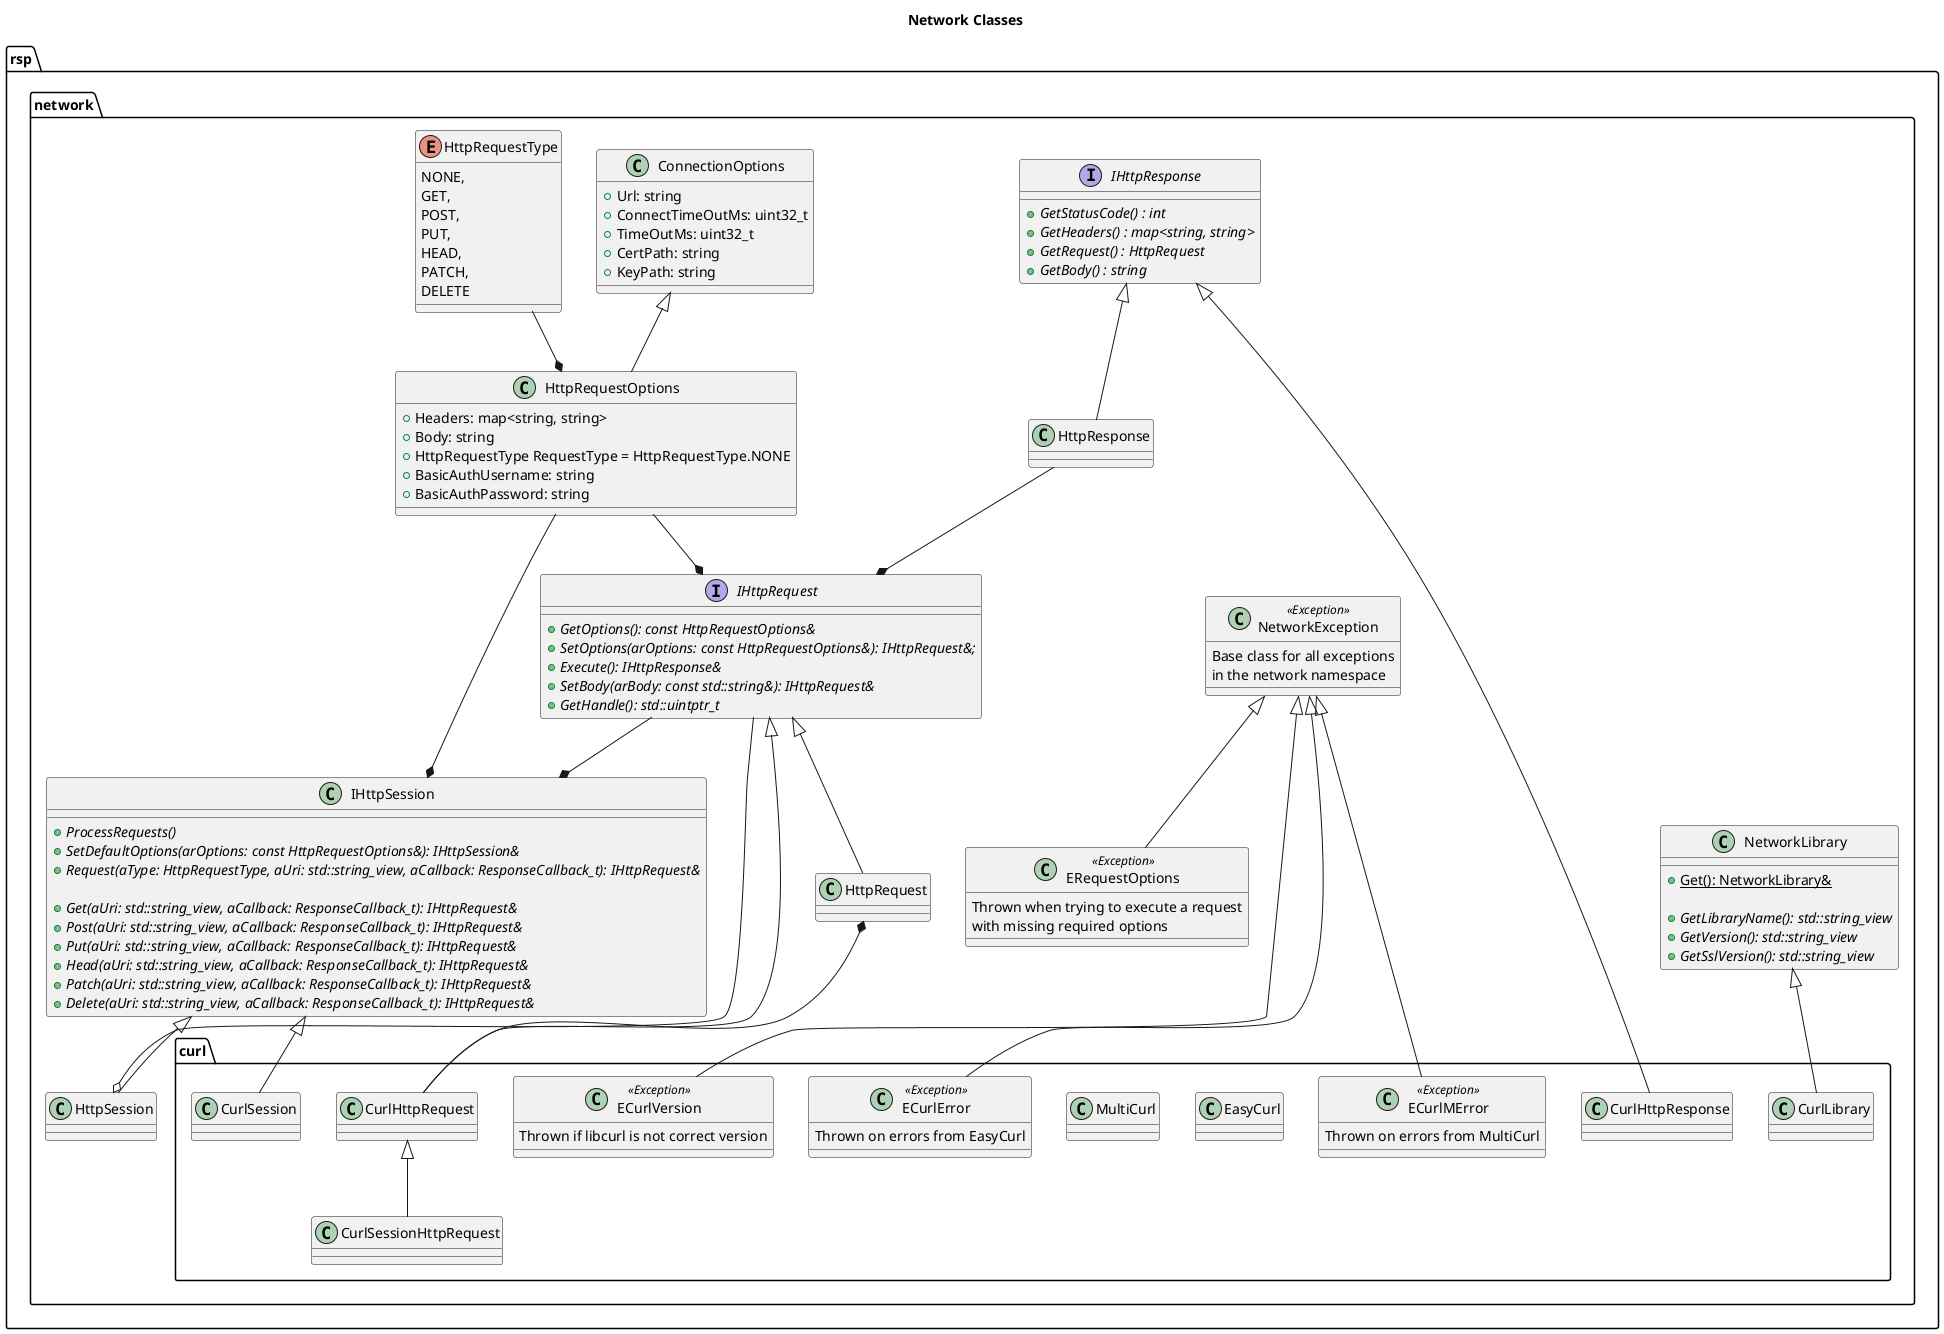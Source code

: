 @startuml

skinparam stereotypeCBackgroundColor<<Exception>> Red
'hide stereotype

title Network Classes

namespace rsp.network {


    class NetworkException <<Exception>> {
        Base class for all exceptions 
        in the network namespace
    }

    class ERequestOptions <<Exception>> {
        Thrown when trying to execute a request
        with missing required options
    }

    class ConnectionOptions{
        + Url: string
        + ConnectTimeOutMs: uint32_t
        + TimeOutMs: uint32_t
        + CertPath: string
        + KeyPath: string
    }

    enum HttpRequestType {
        NONE,
        GET,
        POST,
        PUT,
        HEAD,
        PATCH,
        DELETE
    }
    
    class HttpRequestOptions {
        + Headers: map<string, string>
        + Body: string
        + HttpRequestType RequestType = HttpRequestType.NONE
        + BasicAuthUsername: string
        + BasicAuthPassword: string
    }


    class IHttpSession  {
        + {abstract} ProcessRequests()
        + {abstract} SetDefaultOptions(arOptions: const HttpRequestOptions&): IHttpSession&
        + {abstract} Request(aType: HttpRequestType, aUri: std::string_view, aCallback: ResponseCallback_t): IHttpRequest&

        + {abstract} Get(aUri: std::string_view, aCallback: ResponseCallback_t): IHttpRequest&
        + {abstract} Post(aUri: std::string_view, aCallback: ResponseCallback_t): IHttpRequest&
        + {abstract} Put(aUri: std::string_view, aCallback: ResponseCallback_t): IHttpRequest&
        + {abstract} Head(aUri: std::string_view, aCallback: ResponseCallback_t): IHttpRequest&
        + {abstract} Patch(aUri: std::string_view, aCallback: ResponseCallback_t): IHttpRequest&
        + {abstract} Delete(aUri: std::string_view, aCallback: ResponseCallback_t): IHttpRequest&
    }

    interface IHttpRequest {
        + {abstract} GetOptions(): const HttpRequestOptions&
        + {abstract} SetOptions(arOptions: const HttpRequestOptions&): IHttpRequest&;
        + {abstract} Execute(): IHttpResponse&
        + {abstract} SetBody(arBody: const std::string&): IHttpRequest&
        + {abstract} GetHandle(): std::uintptr_t
    }

    interface IHttpResponse{
        + {abstract} GetStatusCode() : int
        + {abstract} GetHeaders() : map<string, string>
        + {abstract} GetRequest() : HttpRequest
        + {abstract} GetBody() : string
    }

    class HttpSession {
    }
    class HttpRequest {
    }
    class HttpResponse {
    }
    class NetworkLibrary {
        + {static} Get(): NetworkLibrary&

        + {abstract} GetLibraryName(): std::string_view
        + {abstract} GetVersion(): std::string_view
        + {abstract} GetSslVersion(): std::string_view
    }

    namespace rsp.network.curl {
        
        class CurlLibrary {
        }

        class CurlHttpRequest {
        }
        class CurlSessionHttpRequest {
        }  

        class CurlHttpResponse {
        }
        
        class EasyCurl {
        }

        class MultiCurl {
        }
        
        class ECurlVersion <<Exception>> {
            Thrown if libcurl is not correct version
        }

        class ECurlError <<Exception>> {
            Thrown on errors from EasyCurl
        }

        class ECurlMError <<Exception>> {
            Thrown on errors from MultiCurl
        }
    }
}


rsp.network.ERequestOptions -up-|> rsp.network.NetworkException

rsp.network.curl.ECurlVersion --up-|> rsp.network.NetworkException
rsp.network.curl.ECurlError --up-|> rsp.network.NetworkException
rsp.network.curl.ECurlMError --up-|> rsp.network.NetworkException

rsp.network.HttpRequestOptions -up-|> rsp.network.ConnectionOptions 
rsp.network.HttpRequestType --* rsp.network.HttpRequestOptions
rsp.network.HttpSession -up-|> rsp.network.IHttpSession 

rsp.network.HttpRequestOptions --* rsp.network.IHttpSession 
rsp.network.IHttpRequest --* rsp.network.IHttpSession

rsp.network.HttpResponse -up-|> rsp.network.IHttpResponse
rsp.network.HttpRequest -up-|> rsp.network.IHttpRequest

rsp.network.IHttpRequest --o rsp.network.HttpSession
rsp.network.HttpRequestOptions --* rsp.network.IHttpRequest 
rsp.network.HttpResponse --* rsp.network.IHttpRequest

rsp.network.curl.CurlLibrary -up-|> rsp.network.NetworkLibrary
rsp.network.curl.CurlHttpRequest -up-|> rsp.network.IHttpRequest
rsp.network.curl.CurlHttpRequest -up-* rsp.network.HttpRequest
rsp.network.curl.CurlSessionHttpRequest -up-|> rsp.network.curl.CurlHttpRequest
rsp.network.curl.CurlHttpResponse -up-|> rsp.network.IHttpResponse
rsp.network.curl.CurlSession -up-|> rsp.network.IHttpSession

@enduml
